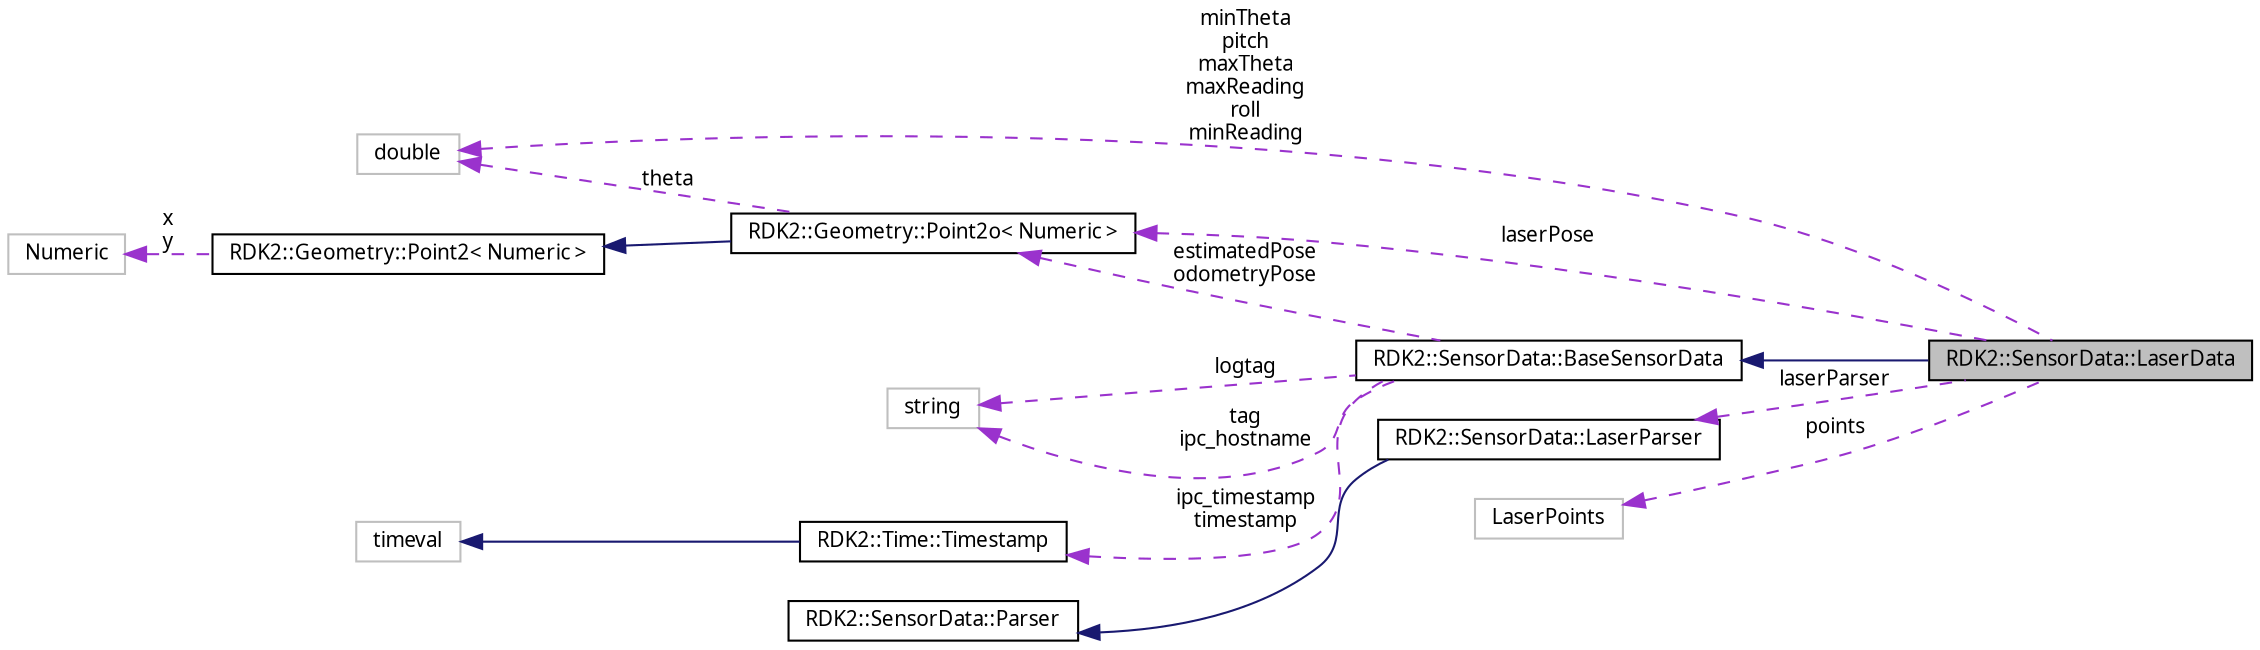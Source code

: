 digraph G
{
  edge [fontname="FreeSans.ttf",fontsize=10,labelfontname="FreeSans.ttf",labelfontsize=10];
  node [fontname="FreeSans.ttf",fontsize=10,shape=record];
  rankdir=LR;
  Node1 [label="RDK2::SensorData::LaserData",height=0.2,width=0.4,color="black", fillcolor="grey75", style="filled" fontcolor="black"];
  Node2 -> Node1 [dir=back,color="midnightblue",fontsize=10,style="solid",fontname="FreeSans.ttf"];
  Node2 [label="RDK2::SensorData::BaseSensorData",height=0.2,width=0.4,color="black", fillcolor="white", style="filled",URL="$struct_r_d_k2_1_1_sensor_data_1_1_base_sensor_data.html"];
  Node3 -> Node2 [dir=back,color="darkorchid3",fontsize=10,style="dashed",label="estimatedPose\nodometryPose",fontname="FreeSans.ttf"];
  Node3 [label="RDK2::Geometry::Point2o\< Numeric \>",height=0.2,width=0.4,color="black", fillcolor="white", style="filled",URL="$class_r_d_k2_1_1_geometry_1_1_point2o.html",tooltip="Beware that the operators + - * uses also the &quot;theta&quot; component."];
  Node4 -> Node3 [dir=back,color="midnightblue",fontsize=10,style="solid",fontname="FreeSans.ttf"];
  Node4 [label="RDK2::Geometry::Point2\< Numeric \>",height=0.2,width=0.4,color="black", fillcolor="white", style="filled",URL="$struct_r_d_k2_1_1_geometry_1_1_point2.html",tooltip="A generic vector with two components."];
  Node5 -> Node4 [dir=back,color="darkorchid3",fontsize=10,style="dashed",label="x\ny",fontname="FreeSans.ttf"];
  Node5 [label="Numeric",height=0.2,width=0.4,color="grey75", fillcolor="white", style="filled"];
  Node6 -> Node3 [dir=back,color="darkorchid3",fontsize=10,style="dashed",label="theta",fontname="FreeSans.ttf"];
  Node6 [label="double",height=0.2,width=0.4,color="grey75", fillcolor="white", style="filled"];
  Node7 -> Node2 [dir=back,color="darkorchid3",fontsize=10,style="dashed",label="tag\nipc_hostname",fontname="FreeSans.ttf"];
  Node7 [label="string",height=0.2,width=0.4,color="grey75", fillcolor="white", style="filled"];
  Node7 -> Node2 [dir=back,color="darkorchid3",fontsize=10,style="dashed",label="logtag",fontname="FreeSans.ttf"];
  Node8 -> Node2 [dir=back,color="darkorchid3",fontsize=10,style="dashed",label="ipc_timestamp\ntimestamp",fontname="FreeSans.ttf"];
  Node8 [label="RDK2::Time::Timestamp",height=0.2,width=0.4,color="black", fillcolor="white", style="filled",URL="$struct_r_d_k2_1_1_time_1_1_timestamp.html"];
  Node9 -> Node8 [dir=back,color="midnightblue",fontsize=10,style="solid",fontname="FreeSans.ttf"];
  Node9 [label="timeval",height=0.2,width=0.4,color="grey75", fillcolor="white", style="filled"];
  Node6 -> Node1 [dir=back,color="darkorchid3",fontsize=10,style="dashed",label="minTheta\npitch\nmaxTheta\nmaxReading\nroll\nminReading",fontname="FreeSans.ttf"];
  Node3 -> Node1 [dir=back,color="darkorchid3",fontsize=10,style="dashed",label="laserPose",fontname="FreeSans.ttf"];
  Node10 -> Node1 [dir=back,color="darkorchid3",fontsize=10,style="dashed",label="laserParser",fontname="FreeSans.ttf"];
  Node10 [label="RDK2::SensorData::LaserParser",height=0.2,width=0.4,color="black", fillcolor="white", style="filled",URL="$struct_r_d_k2_1_1_sensor_data_1_1_laser_parser.html"];
  Node11 -> Node10 [dir=back,color="midnightblue",fontsize=10,style="solid",fontname="FreeSans.ttf"];
  Node11 [label="RDK2::SensorData::Parser",height=0.2,width=0.4,color="black", fillcolor="white", style="filled",URL="$struct_r_d_k2_1_1_sensor_data_1_1_parser.html"];
  Node12 -> Node1 [dir=back,color="darkorchid3",fontsize=10,style="dashed",label="points",fontname="FreeSans.ttf"];
  Node12 [label="LaserPoints",height=0.2,width=0.4,color="grey75", fillcolor="white", style="filled"];
}

